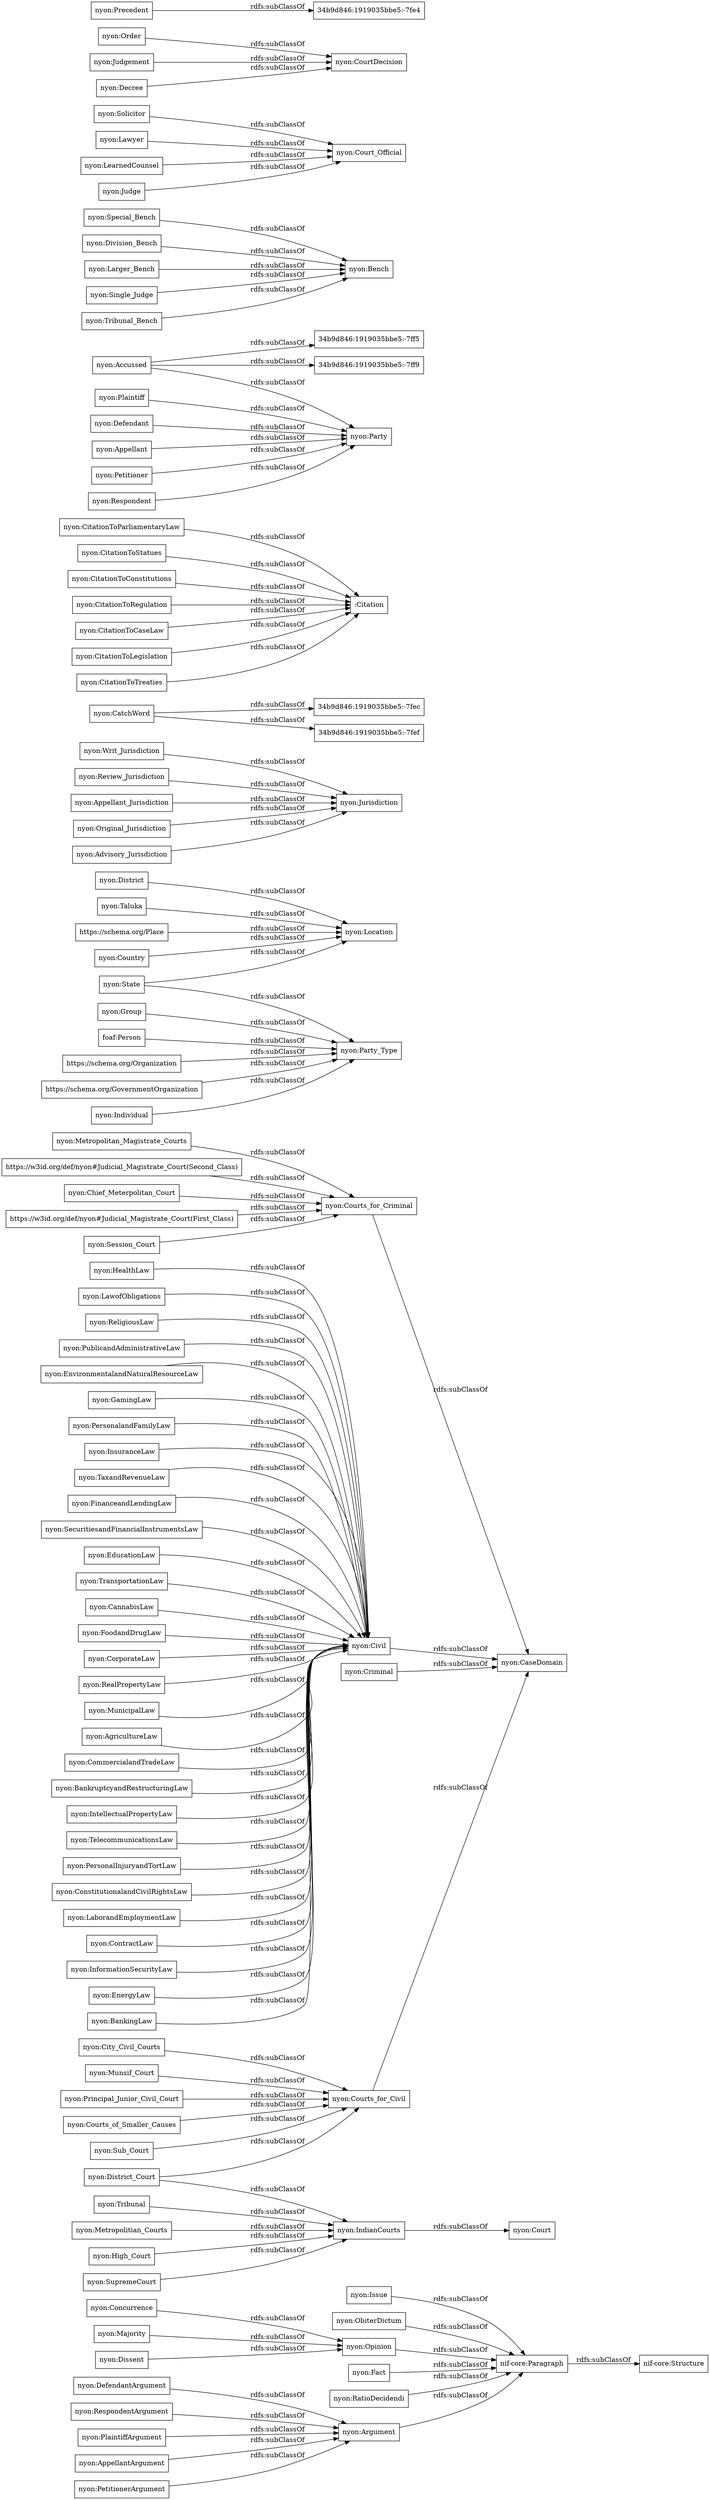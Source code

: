 digraph ar2dtool_diagram { 
rankdir=LR;
size="1000"
node [shape = rectangle, color="black"]; "nyon:Issue" "nyon:EducationLaw" "nyon:Group" "nyon:Writ_Jurisdiction" "nyon:Taluka" "34b9d846:1919035bbe5:-7fec" "nyon:TransportationLaw" "nyon:Civil" "nyon:CitationToParliamentaryLaw" "34b9d846:1919035bbe5:-7ff5" "nyon:Special_Bench" "nyon:Review_Jurisdiction" "nyon:Sub_Court" "nyon:Solicitor" "nyon:ObiterDictum" "nyon:CannabisLaw" "nyon:Order" "nyon:Lawyer" "nyon:Jurisdiction" "nyon:FoodandDrugLaw" "nyon:Appellant_Jurisdiction" "nyon:CorporateLaw" "https://schema.org/Place" "nyon:RealPropertyLaw" "nyon:Opinion" "nyon:MunicipalLaw" "nyon:Judgement" "nyon:CatchWord" "nyon:Plaintiff" "nyon:AgricultureLaw" "nyon:Court_Official" "nyon:CommercialandTradeLaw" "nyon:DefendantArgument" "nyon:Country" "nyon:Division_Bench" "foaf:Person" "nif-core:Paragraph" "nyon:Party_Type" "nyon:IndianCourts" "34b9d846:1919035bbe5:-7ff9" "nyon:Concurrence" "nyon:Fact" "nyon:SupremeCourt" "nyon:District_Court" "nif-core:Structure" "nyon:RespondentArgument" "nyon:CitationToStatues" "nyon:State" "nyon:Party" "nyon:Larger_Bench" "nyon:District" "nyon:BankruptcyandRestructuringLaw" "nyon:Majority" "nyon:City_Civil_Courts" "nyon:Single_Judge" "nyon:IntellectualPropertyLaw" "nyon:TelecommunicationsLaw" "https://w3id.org/def/nyon#Judicial_Magistrate_Court(Second_Class)" "nyon:PersonalInjuryandTortLaw" "nyon:Munsif_Court" "nyon:LearnedCounsel" "nyon:Principal_Junior_Civil_Court" "nyon:ConstitutionalandCivilRightsLaw" "nyon:CaseDomain" "nyon:LaborandEmploymentLaw" "nyon:Original_Jurisdiction" "nyon:Chief_Meterpolitan_Court" "nyon:ContractLaw" "https://w3id.org/def/nyon#Judicial_Magistrate_Court(First_Class)" "nyon:RatioDecidendi" "nyon:Defendant" "nyon:Criminal" "nyon:CitationToConstitutions" "nyon:Precedent" "nyon:Tribunal" "nyon:CitationToRegulation" "nyon:Metropolitian_Courts" "nyon:InformationSecurityLaw" "nyon:Session_Court" "nyon:EnergyLaw" "nyon:Individual" "nyon:Court" "https://schema.org/Organization" "nyon:Advisory_Jurisdiction" "nyon:CitationToCaseLaw" "nyon:Appellant" "34b9d846:1919035bbe5:-7fef" "nyon:Bench" "nyon:CitationToLegislation" "nyon:Metropolitan_Magistrate_Courts" "nyon:BankingLaw" "nyon:High_Court" "nyon:Judge" "nyon:Petitioner" "nyon:Tribunal_Bench" "nyon:HealthLaw" "nyon:Dissent" "nyon:LawofObligations" "nyon:Argument" "nyon:ReligiousLaw" "nyon:PublicandAdministrativeLaw" "34b9d846:1919035bbe5:-7fe4" "nyon:PlaintiffArgument" "nyon:EnvironmentalandNaturalResourceLaw" "nyon:Accussed" "nyon:AppellantArgument" "nyon:Location" "nyon:Courts_for_Civil" "nyon:Courts_of_Smaller_Causes" "nyon:GamingLaw" "nyon:PetitionerArgument" "nyon:PersonalandFamilyLaw" "nyon:Decree" "https://schema.org/GovernmentOrganization" "nyon:CitationToTreaties" "nyon:Courts_for_Criminal" "nyon:CourtDecision" "nyon:Respondent" ":Citation" "nyon:InsuranceLaw" "nyon:TaxandRevenueLaw" "nyon:FinanceandLendingLaw" "nyon:SecuritiesandFinancialInstrumentsLaw" ; /*classes style*/
	"nyon:Decree" -> "nyon:CourtDecision" [ label = "rdfs:subClassOf" ];
	"nyon:InsuranceLaw" -> "nyon:Civil" [ label = "rdfs:subClassOf" ];
	"nyon:Individual" -> "nyon:Party_Type" [ label = "rdfs:subClassOf" ];
	"https://schema.org/Place" -> "nyon:Location" [ label = "rdfs:subClassOf" ];
	"nyon:City_Civil_Courts" -> "nyon:Courts_for_Civil" [ label = "rdfs:subClassOf" ];
	"nyon:RatioDecidendi" -> "nif-core:Paragraph" [ label = "rdfs:subClassOf" ];
	"nyon:CitationToCaseLaw" -> ":Citation" [ label = "rdfs:subClassOf" ];
	"nyon:Country" -> "nyon:Location" [ label = "rdfs:subClassOf" ];
	"nyon:Issue" -> "nif-core:Paragraph" [ label = "rdfs:subClassOf" ];
	"nyon:Appellant" -> "nyon:Party" [ label = "rdfs:subClassOf" ];
	"nyon:TaxandRevenueLaw" -> "nyon:Civil" [ label = "rdfs:subClassOf" ];
	"nyon:PublicandAdministrativeLaw" -> "nyon:Civil" [ label = "rdfs:subClassOf" ];
	"nyon:AppellantArgument" -> "nyon:Argument" [ label = "rdfs:subClassOf" ];
	"nyon:State" -> "nyon:Party_Type" [ label = "rdfs:subClassOf" ];
	"nyon:State" -> "nyon:Location" [ label = "rdfs:subClassOf" ];
	"nyon:ReligiousLaw" -> "nyon:Civil" [ label = "rdfs:subClassOf" ];
	"nyon:ConstitutionalandCivilRightsLaw" -> "nyon:Civil" [ label = "rdfs:subClassOf" ];
	"nyon:Opinion" -> "nif-core:Paragraph" [ label = "rdfs:subClassOf" ];
	"nyon:Petitioner" -> "nyon:Party" [ label = "rdfs:subClassOf" ];
	"https://schema.org/GovernmentOrganization" -> "nyon:Party_Type" [ label = "rdfs:subClassOf" ];
	"nyon:MunicipalLaw" -> "nyon:Civil" [ label = "rdfs:subClassOf" ];
	"nyon:Tribunal_Bench" -> "nyon:Bench" [ label = "rdfs:subClassOf" ];
	"nyon:LawofObligations" -> "nyon:Civil" [ label = "rdfs:subClassOf" ];
	"nyon:FoodandDrugLaw" -> "nyon:Civil" [ label = "rdfs:subClassOf" ];
	"nyon:InformationSecurityLaw" -> "nyon:Civil" [ label = "rdfs:subClassOf" ];
	"nyon:Sub_Court" -> "nyon:Courts_for_Civil" [ label = "rdfs:subClassOf" ];
	"nyon:EnvironmentalandNaturalResourceLaw" -> "nyon:Civil" [ label = "rdfs:subClassOf" ];
	"https://schema.org/Organization" -> "nyon:Party_Type" [ label = "rdfs:subClassOf" ];
	"nyon:TelecommunicationsLaw" -> "nyon:Civil" [ label = "rdfs:subClassOf" ];
	"nyon:RespondentArgument" -> "nyon:Argument" [ label = "rdfs:subClassOf" ];
	"nyon:PersonalInjuryandTortLaw" -> "nyon:Civil" [ label = "rdfs:subClassOf" ];
	"nyon:Civil" -> "nyon:CaseDomain" [ label = "rdfs:subClassOf" ];
	"https://w3id.org/def/nyon#Judicial_Magistrate_Court(Second_Class)" -> "nyon:Courts_for_Criminal" [ label = "rdfs:subClassOf" ];
	"nyon:CitationToStatues" -> ":Citation" [ label = "rdfs:subClassOf" ];
	"nyon:Taluka" -> "nyon:Location" [ label = "rdfs:subClassOf" ];
	"nyon:Lawyer" -> "nyon:Court_Official" [ label = "rdfs:subClassOf" ];
	"nyon:Respondent" -> "nyon:Party" [ label = "rdfs:subClassOf" ];
	"nyon:BankingLaw" -> "nyon:Civil" [ label = "rdfs:subClassOf" ];
	"nyon:CatchWord" -> "34b9d846:1919035bbe5:-7fec" [ label = "rdfs:subClassOf" ];
	"nyon:CatchWord" -> "34b9d846:1919035bbe5:-7fef" [ label = "rdfs:subClassOf" ];
	"nyon:ObiterDictum" -> "nif-core:Paragraph" [ label = "rdfs:subClassOf" ];
	"nyon:CitationToParliamentaryLaw" -> ":Citation" [ label = "rdfs:subClassOf" ];
	"nyon:Review_Jurisdiction" -> "nyon:Jurisdiction" [ label = "rdfs:subClassOf" ];
	"nyon:Concurrence" -> "nyon:Opinion" [ label = "rdfs:subClassOf" ];
	"nyon:CitationToTreaties" -> ":Citation" [ label = "rdfs:subClassOf" ];
	"nyon:Defendant" -> "nyon:Party" [ label = "rdfs:subClassOf" ];
	"nyon:BankruptcyandRestructuringLaw" -> "nyon:Civil" [ label = "rdfs:subClassOf" ];
	"nyon:HealthLaw" -> "nyon:Civil" [ label = "rdfs:subClassOf" ];
	"nif-core:Paragraph" -> "nif-core:Structure" [ label = "rdfs:subClassOf" ];
	"nyon:Chief_Meterpolitan_Court" -> "nyon:Courts_for_Criminal" [ label = "rdfs:subClassOf" ];
	"nyon:PlaintiffArgument" -> "nyon:Argument" [ label = "rdfs:subClassOf" ];
	"nyon:Original_Jurisdiction" -> "nyon:Jurisdiction" [ label = "rdfs:subClassOf" ];
	"nyon:FinanceandLendingLaw" -> "nyon:Civil" [ label = "rdfs:subClassOf" ];
	"nyon:Judgement" -> "nyon:CourtDecision" [ label = "rdfs:subClassOf" ];
	"nyon:Group" -> "nyon:Party_Type" [ label = "rdfs:subClassOf" ];
	"nyon:LaborandEmploymentLaw" -> "nyon:Civil" [ label = "rdfs:subClassOf" ];
	"nyon:CorporateLaw" -> "nyon:Civil" [ label = "rdfs:subClassOf" ];
	"nyon:Plaintiff" -> "nyon:Party" [ label = "rdfs:subClassOf" ];
	"nyon:CitationToConstitutions" -> ":Citation" [ label = "rdfs:subClassOf" ];
	"nyon:CannabisLaw" -> "nyon:Civil" [ label = "rdfs:subClassOf" ];
	"nyon:PetitionerArgument" -> "nyon:Argument" [ label = "rdfs:subClassOf" ];
	"nyon:High_Court" -> "nyon:IndianCourts" [ label = "rdfs:subClassOf" ];
	"https://w3id.org/def/nyon#Judicial_Magistrate_Court(First_Class)" -> "nyon:Courts_for_Criminal" [ label = "rdfs:subClassOf" ];
	"nyon:Precedent" -> "34b9d846:1919035bbe5:-7fe4" [ label = "rdfs:subClassOf" ];
	"nyon:Writ_Jurisdiction" -> "nyon:Jurisdiction" [ label = "rdfs:subClassOf" ];
	"nyon:District_Court" -> "nyon:IndianCourts" [ label = "rdfs:subClassOf" ];
	"nyon:District_Court" -> "nyon:Courts_for_Civil" [ label = "rdfs:subClassOf" ];
	"nyon:District" -> "nyon:Location" [ label = "rdfs:subClassOf" ];
	"nyon:Solicitor" -> "nyon:Court_Official" [ label = "rdfs:subClassOf" ];
	"nyon:PersonalandFamilyLaw" -> "nyon:Civil" [ label = "rdfs:subClassOf" ];
	"nyon:Larger_Bench" -> "nyon:Bench" [ label = "rdfs:subClassOf" ];
	"nyon:SupremeCourt" -> "nyon:IndianCourts" [ label = "rdfs:subClassOf" ];
	"nyon:Order" -> "nyon:CourtDecision" [ label = "rdfs:subClassOf" ];
	"nyon:Special_Bench" -> "nyon:Bench" [ label = "rdfs:subClassOf" ];
	"nyon:Single_Judge" -> "nyon:Bench" [ label = "rdfs:subClassOf" ];
	"nyon:CitationToLegislation" -> ":Citation" [ label = "rdfs:subClassOf" ];
	"nyon:Courts_for_Civil" -> "nyon:CaseDomain" [ label = "rdfs:subClassOf" ];
	"nyon:ContractLaw" -> "nyon:Civil" [ label = "rdfs:subClassOf" ];
	"nyon:Appellant_Jurisdiction" -> "nyon:Jurisdiction" [ label = "rdfs:subClassOf" ];
	"nyon:IndianCourts" -> "nyon:Court" [ label = "rdfs:subClassOf" ];
	"nyon:LearnedCounsel" -> "nyon:Court_Official" [ label = "rdfs:subClassOf" ];
	"nyon:Majority" -> "nyon:Opinion" [ label = "rdfs:subClassOf" ];
	"nyon:DefendantArgument" -> "nyon:Argument" [ label = "rdfs:subClassOf" ];
	"nyon:Criminal" -> "nyon:CaseDomain" [ label = "rdfs:subClassOf" ];
	"nyon:Munsif_Court" -> "nyon:Courts_for_Civil" [ label = "rdfs:subClassOf" ];
	"nyon:Tribunal" -> "nyon:IndianCourts" [ label = "rdfs:subClassOf" ];
	"nyon:Principal_Junior_Civil_Court" -> "nyon:Courts_for_Civil" [ label = "rdfs:subClassOf" ];
	"foaf:Person" -> "nyon:Party_Type" [ label = "rdfs:subClassOf" ];
	"nyon:Judge" -> "nyon:Court_Official" [ label = "rdfs:subClassOf" ];
	"nyon:RealPropertyLaw" -> "nyon:Civil" [ label = "rdfs:subClassOf" ];
	"nyon:Courts_for_Criminal" -> "nyon:CaseDomain" [ label = "rdfs:subClassOf" ];
	"nyon:CommercialandTradeLaw" -> "nyon:Civil" [ label = "rdfs:subClassOf" ];
	"nyon:Courts_of_Smaller_Causes" -> "nyon:Courts_for_Civil" [ label = "rdfs:subClassOf" ];
	"nyon:SecuritiesandFinancialInstrumentsLaw" -> "nyon:Civil" [ label = "rdfs:subClassOf" ];
	"nyon:Metropolitan_Magistrate_Courts" -> "nyon:Courts_for_Criminal" [ label = "rdfs:subClassOf" ];
	"nyon:Accussed" -> "34b9d846:1919035bbe5:-7ff5" [ label = "rdfs:subClassOf" ];
	"nyon:Accussed" -> "34b9d846:1919035bbe5:-7ff9" [ label = "rdfs:subClassOf" ];
	"nyon:Accussed" -> "nyon:Party" [ label = "rdfs:subClassOf" ];
	"nyon:GamingLaw" -> "nyon:Civil" [ label = "rdfs:subClassOf" ];
	"nyon:CitationToRegulation" -> ":Citation" [ label = "rdfs:subClassOf" ];
	"nyon:Argument" -> "nif-core:Paragraph" [ label = "rdfs:subClassOf" ];
	"nyon:IntellectualPropertyLaw" -> "nyon:Civil" [ label = "rdfs:subClassOf" ];
	"nyon:AgricultureLaw" -> "nyon:Civil" [ label = "rdfs:subClassOf" ];
	"nyon:EducationLaw" -> "nyon:Civil" [ label = "rdfs:subClassOf" ];
	"nyon:Advisory_Jurisdiction" -> "nyon:Jurisdiction" [ label = "rdfs:subClassOf" ];
	"nyon:Fact" -> "nif-core:Paragraph" [ label = "rdfs:subClassOf" ];
	"nyon:Metropolitian_Courts" -> "nyon:IndianCourts" [ label = "rdfs:subClassOf" ];
	"nyon:EnergyLaw" -> "nyon:Civil" [ label = "rdfs:subClassOf" ];
	"nyon:Dissent" -> "nyon:Opinion" [ label = "rdfs:subClassOf" ];
	"nyon:Division_Bench" -> "nyon:Bench" [ label = "rdfs:subClassOf" ];
	"nyon:TransportationLaw" -> "nyon:Civil" [ label = "rdfs:subClassOf" ];
	"nyon:Session_Court" -> "nyon:Courts_for_Criminal" [ label = "rdfs:subClassOf" ];

}
